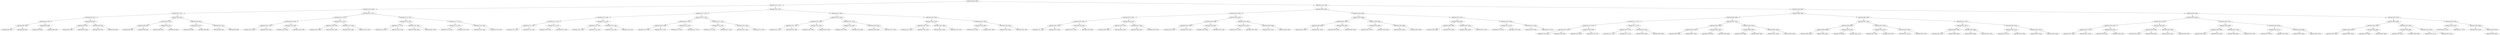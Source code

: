 digraph G{
252144668 [label="Node{data=[1690, 1690]}"]
252144668 -> 34796272
34796272 [label="Node{data=[1131, 1131]}"]
34796272 -> 640126402
640126402 [label="Node{data=[1029, 1029]}"]
640126402 -> 1471822551
1471822551 [label="Node{data=[937, 937]}"]
1471822551 -> 1667881904
1667881904 [label="Node{data=[851, 851]}"]
1667881904 -> 1987653727
1987653727 [label="Node{data=[847, 847]}"]
1987653727 -> 1823140559
1823140559 [label="Node{data=[845, 845]}"]
1823140559 -> 1782585615
1782585615 [label="Node{data=[844, 844]}"]
1823140559 -> 1197079468
1197079468 [label="Node{data=[846, 846]}"]
1987653727 -> 2015219920
2015219920 [label="Node{data=[849, 849]}"]
2015219920 -> 1130017166
1130017166 [label="Node{data=[848, 848]}"]
2015219920 -> 699941003
699941003 [label="Node{data=[850, 850]}"]
1667881904 -> 557075083
557075083 [label="Node{data=[855, 855]}"]
557075083 -> 926520621
926520621 [label="Node{data=[853, 853]}"]
926520621 -> 570000517
570000517 [label="Node{data=[852, 852]}"]
926520621 -> 1244537897
1244537897 [label="Node{data=[854, 854]}"]
557075083 -> 1229807605
1229807605 [label="Node{data=[903, 903]}"]
1229807605 -> 841366284
841366284 [label="Node{data=[870, 870]}"]
1229807605 -> 1595300961
1595300961 [label="Node{data=[934, 934]}"]
1471822551 -> 1679963334
1679963334 [label="Node{data=[945, 945]}"]
1679963334 -> 1202945344
1202945344 [label="Node{data=[941, 941]}"]
1202945344 -> 1154404577
1154404577 [label="Node{data=[939, 939]}"]
1154404577 -> 701917517
701917517 [label="Node{data=[938, 938]}"]
1154404577 -> 1546120373
1546120373 [label="Node{data=[940, 940]}"]
1202945344 -> 10666764
10666764 [label="Node{data=[943, 943]}"]
10666764 -> 844710433
844710433 [label="Node{data=[942, 942]}"]
10666764 -> 677370150
677370150 [label="Node{data=[944, 944]}"]
1679963334 -> 1266600668
1266600668 [label="Node{data=[949, 949]}"]
1266600668 -> 1565706780
1565706780 [label="Node{data=[947, 947]}"]
1565706780 -> 635618269
635618269 [label="Node{data=[946, 946]}"]
1565706780 -> 1931651246
1931651246 [label="Node{data=[948, 948]}"]
1266600668 -> 1312273468
1312273468 [label="Node{data=[951, 951]}"]
1312273468 -> 100566476
100566476 [label="Node{data=[950, 950]}"]
1312273468 -> 917590661
917590661 [label="Node{data=[986, 986]}"]
640126402 -> 1345387301
1345387301 [label="Node{data=[1075, 1075]}"]
1345387301 -> 601174859
601174859 [label="Node{data=[1037, 1037]}"]
601174859 -> 1391723032
1391723032 [label="Node{data=[1033, 1033]}"]
1391723032 -> 1861044153
1861044153 [label="Node{data=[1031, 1031]}"]
1861044153 -> 970154130
970154130 [label="Node{data=[1030, 1030]}"]
1861044153 -> 857097096
857097096 [label="Node{data=[1032, 1032]}"]
1391723032 -> 1098937136
1098937136 [label="Node{data=[1035, 1035]}"]
1098937136 -> 1171534902
1171534902 [label="Node{data=[1034, 1034]}"]
1098937136 -> 1738611694
1738611694 [label="Node{data=[1036, 1036]}"]
601174859 -> 1722420881
1722420881 [label="Node{data=[1041, 1041]}"]
1722420881 -> 611448967
611448967 [label="Node{data=[1039, 1039]}"]
611448967 -> 1088425403
1088425403 [label="Node{data=[1038, 1038]}"]
611448967 -> 795934754
795934754 [label="Node{data=[1040, 1040]}"]
1722420881 -> 421092827
421092827 [label="Node{data=[1073, 1073]}"]
421092827 -> 839334847
839334847 [label="Node{data=[1048, 1048]}"]
421092827 -> 1917478289
1917478289 [label="Node{data=[1074, 1074]}"]
1345387301 -> 1436359658
1436359658 [label="Node{data=[1123, 1123]}"]
1436359658 -> 104424199
104424199 [label="Node{data=[1079, 1079]}"]
104424199 -> 233339580
233339580 [label="Node{data=[1077, 1077]}"]
233339580 -> 741339261
741339261 [label="Node{data=[1076, 1076]}"]
233339580 -> 298904665
298904665 [label="Node{data=[1078, 1078]}"]
104424199 -> 1547473983
1547473983 [label="Node{data=[1081, 1081]}"]
1547473983 -> 307177630
307177630 [label="Node{data=[1080, 1080]}"]
1547473983 -> 1093701298
1093701298 [label="Node{data=[1082, 1082]}"]
1436359658 -> 1460932841
1460932841 [label="Node{data=[1127, 1127]}"]
1460932841 -> 1873935192
1873935192 [label="Node{data=[1125, 1125]}"]
1873935192 -> 72431080
72431080 [label="Node{data=[1124, 1124]}"]
1873935192 -> 1104244430
1104244430 [label="Node{data=[1126, 1126]}"]
1460932841 -> 909491525
909491525 [label="Node{data=[1129, 1129]}"]
909491525 -> 1446968288
1446968288 [label="Node{data=[1128, 1128]}"]
909491525 -> 1531800250
1531800250 [label="Node{data=[1130, 1130]}"]
34796272 -> 295753731
295753731 [label="Node{data=[1226, 1226]}"]
295753731 -> 174362855
174362855 [label="Node{data=[1147, 1147]}"]
174362855 -> 732203952
732203952 [label="Node{data=[1139, 1139]}"]
732203952 -> 462171332
462171332 [label="Node{data=[1135, 1135]}"]
462171332 -> 217812854
217812854 [label="Node{data=[1133, 1133]}"]
217812854 -> 574014886
574014886 [label="Node{data=[1132, 1132]}"]
217812854 -> 767570779
767570779 [label="Node{data=[1134, 1134]}"]
462171332 -> 1464913963
1464913963 [label="Node{data=[1137, 1137]}"]
1464913963 -> 117466504
117466504 [label="Node{data=[1136, 1136]}"]
1464913963 -> 328178491
328178491 [label="Node{data=[1138, 1138]}"]
732203952 -> 1073293562
1073293562 [label="Node{data=[1143, 1143]}"]
1073293562 -> 1861842598
1861842598 [label="Node{data=[1141, 1141]}"]
1861842598 -> 1783718612
1783718612 [label="Node{data=[1140, 1140]}"]
1861842598 -> 90733286
90733286 [label="Node{data=[1142, 1142]}"]
1073293562 -> 1931492425
1931492425 [label="Node{data=[1145, 1145]}"]
1931492425 -> 1447635149
1447635149 [label="Node{data=[1144, 1144]}"]
1931492425 -> 938456850
938456850 [label="Node{data=[1146, 1146]}"]
174362855 -> 1897284675
1897284675 [label="Node{data=[1218, 1218]}"]
1897284675 -> 52886620
52886620 [label="Node{data=[1214, 1214]}"]
52886620 -> 481731509
481731509 [label="Node{data=[1208, 1208]}"]
481731509 -> 1454100502
1454100502 [label="Node{data=[1148, 1148]}"]
481731509 -> 358396636
358396636 [label="Node{data=[1213, 1213]}"]
52886620 -> 556562487
556562487 [label="Node{data=[1216, 1216]}"]
556562487 -> 137288876
137288876 [label="Node{data=[1215, 1215]}"]
556562487 -> 886495
886495 [label="Node{data=[1217, 1217]}"]
1897284675 -> 1891044944
1891044944 [label="Node{data=[1222, 1222]}"]
1891044944 -> 840449457
840449457 [label="Node{data=[1220, 1220]}"]
840449457 -> 1278041314
1278041314 [label="Node{data=[1219, 1219]}"]
840449457 -> 553259206
553259206 [label="Node{data=[1221, 1221]}"]
1891044944 -> 1752649479
1752649479 [label="Node{data=[1224, 1224]}"]
1752649479 -> 468783629
468783629 [label="Node{data=[1223, 1223]}"]
1752649479 -> 1025345501
1025345501 [label="Node{data=[1225, 1225]}"]
295753731 -> 1293012120
1293012120 [label="Node{data=[1392, 1392]}"]
1293012120 -> 525118794
525118794 [label="Node{data=[1363, 1363]}"]
525118794 -> 205432276
205432276 [label="Node{data=[1359, 1359]}"]
205432276 -> 1565325537
1565325537 [label="Node{data=[1357, 1357]}"]
1565325537 -> 511351516
511351516 [label="Node{data=[1227, 1227]}"]
1565325537 -> 1688621732
1688621732 [label="Node{data=[1358, 1358]}"]
205432276 -> 500124641
500124641 [label="Node{data=[1361, 1361]}"]
500124641 -> 670970697
670970697 [label="Node{data=[1360, 1360]}"]
500124641 -> 1830351120
1830351120 [label="Node{data=[1362, 1362]}"]
525118794 -> 998092133
998092133 [label="Node{data=[1367, 1367]}"]
998092133 -> 1552574888
1552574888 [label="Node{data=[1365, 1365]}"]
1552574888 -> 179858699
179858699 [label="Node{data=[1364, 1364]}"]
1552574888 -> 537042237
537042237 [label="Node{data=[1366, 1366]}"]
998092133 -> 1984043741
1984043741 [label="Node{data=[1369, 1369]}"]
1984043741 -> 2030758548
2030758548 [label="Node{data=[1368, 1368]}"]
1984043741 -> 814940299
814940299 [label="Node{data=[1370, 1370]}"]
1293012120 -> 80517329
80517329 [label="Node{data=[1458, 1458]}"]
80517329 -> 1656680039
1656680039 [label="Node{data=[1454, 1454]}"]
1656680039 -> 1288632046
1288632046 [label="Node{data=[1452, 1452]}"]
1288632046 -> 1693528228
1693528228 [label="Node{data=[1451, 1451]}"]
1288632046 -> 68892411
68892411 [label="Node{data=[1453, 1453]}"]
1656680039 -> 289615305
289615305 [label="Node{data=[1456, 1456]}"]
289615305 -> 704757897
704757897 [label="Node{data=[1455, 1455]}"]
289615305 -> 1192800637
1192800637 [label="Node{data=[1457, 1457]}"]
80517329 -> 443149195
443149195 [label="Node{data=[1462, 1462]}"]
443149195 -> 315400298
315400298 [label="Node{data=[1460, 1460]}"]
315400298 -> 913129266
913129266 [label="Node{data=[1459, 1459]}"]
315400298 -> 888992731
888992731 [label="Node{data=[1461, 1461]}"]
443149195 -> 1637643132
1637643132 [label="Node{data=[1464, 1464]}"]
1637643132 -> 379863253
379863253 [label="Node{data=[1463, 1463]}"]
1637643132 -> 1232038300
1232038300 [label="Node{data=[1465, 1465]}"]
252144668 -> 450771265
450771265 [label="Node{data=[3763, 3763]}"]
450771265 -> 408661749
408661749 [label="Node{data=[3409, 3409]}"]
408661749 -> 743307203
743307203 [label="Node{data=[3334, 3334]}"]
743307203 -> 517757023
517757023 [label="Node{data=[2470, 2470]}"]
517757023 -> 1965256436
1965256436 [label="Node{data=[2295, 2295]}"]
1965256436 -> 810175139
810175139 [label="Node{data=[2007, 2007]}"]
810175139 -> 1945784454
1945784454 [label="Node{data=[1726, 1726]}"]
810175139 -> 261677062
261677062 [label="Node{data=[2075, 2075]}"]
1965256436 -> 1638038479
1638038479 [label="Node{data=[2308, 2308]}"]
1638038479 -> 64961034
64961034 [label="Node{data=[2307, 2307]}"]
1638038479 -> 570434711
570434711 [label="Node{data=[2309, 2309]}"]
517757023 -> 1783658497
1783658497 [label="Node{data=[3216, 3216]}"]
1783658497 -> 408816263
408816263 [label="Node{data=[2531, 2531]}"]
408816263 -> 1655401708
1655401708 [label="Node{data=[2499, 2499]}"]
408816263 -> 1093454002
1093454002 [label="Node{data=[3184, 3184]}"]
1783658497 -> 676667622
676667622 [label="Node{data=[3332, 3332]}"]
676667622 -> 1085738329
1085738329 [label="Node{data=[3220, 3220]}"]
676667622 -> 2042807727
2042807727 [label="Node{data=[3333, 3333]}"]
743307203 -> 1586293629
1586293629 [label="Node{data=[3342, 3342]}"]
1586293629 -> 1608495706
1608495706 [label="Node{data=[3338, 3338]}"]
1608495706 -> 670740797
670740797 [label="Node{data=[3336, 3336]}"]
670740797 -> 1224402896
1224402896 [label="Node{data=[3335, 3335]}"]
670740797 -> 1905535665
1905535665 [label="Node{data=[3337, 3337]}"]
1608495706 -> 1408961467
1408961467 [label="Node{data=[3340, 3340]}"]
1408961467 -> 561654688
561654688 [label="Node{data=[3339, 3339]}"]
1408961467 -> 1050778680
1050778680 [label="Node{data=[3341, 3341]}"]
1586293629 -> 1857087743
1857087743 [label="Node{data=[3346, 3346]}"]
1857087743 -> 1704824897
1704824897 [label="Node{data=[3344, 3344]}"]
1704824897 -> 365592697
365592697 [label="Node{data=[3343, 3343]}"]
1704824897 -> 658017956
658017956 [label="Node{data=[3345, 3345]}"]
1857087743 -> 1311141292
1311141292 [label="Node{data=[3348, 3348]}"]
1311141292 -> 1194390449
1194390449 [label="Node{data=[3347, 3347]}"]
1311141292 -> 104360550
104360550 [label="Node{data=[3385, 3385]}"]
408661749 -> 1704364459
1704364459 [label="Node{data=[3664, 3664]}"]
1704364459 -> 404804536
404804536 [label="Node{data=[3656, 3656]}"]
404804536 -> 1489831542
1489831542 [label="Node{data=[3652, 3652]}"]
1489831542 -> 493042771
493042771 [label="Node{data=[3580, 3580]}"]
493042771 -> 1290347909
1290347909 [label="Node{data=[3450, 3450]}"]
493042771 -> 1380618931
1380618931 [label="Node{data=[3651, 3651]}"]
1489831542 -> 1652867130
1652867130 [label="Node{data=[3654, 3654]}"]
1652867130 -> 1719794077
1719794077 [label="Node{data=[3653, 3653]}"]
1652867130 -> 1673608645
1673608645 [label="Node{data=[3655, 3655]}"]
404804536 -> 1704522756
1704522756 [label="Node{data=[3660, 3660]}"]
1704522756 -> 567897501
567897501 [label="Node{data=[3658, 3658]}"]
567897501 -> 1224549674
1224549674 [label="Node{data=[3657, 3657]}"]
567897501 -> 574097125
574097125 [label="Node{data=[3659, 3659]}"]
1704522756 -> 10677874
10677874 [label="Node{data=[3662, 3662]}"]
10677874 -> 1786629758
1786629758 [label="Node{data=[3661, 3661]}"]
10677874 -> 1267233390
1267233390 [label="Node{data=[3663, 3663]}"]
1704364459 -> 694504148
694504148 [label="Node{data=[3672, 3672]}"]
694504148 -> 1042538740
1042538740 [label="Node{data=[3668, 3668]}"]
1042538740 -> 975816560
975816560 [label="Node{data=[3666, 3666]}"]
975816560 -> 851102041
851102041 [label="Node{data=[3665, 3665]}"]
975816560 -> 831133232
831133232 [label="Node{data=[3667, 3667]}"]
1042538740 -> 269448373
269448373 [label="Node{data=[3670, 3670]}"]
269448373 -> 1693004675
1693004675 [label="Node{data=[3669, 3669]}"]
269448373 -> 16633414
16633414 [label="Node{data=[3671, 3671]}"]
694504148 -> 1638364159
1638364159 [label="Node{data=[3759, 3759]}"]
1638364159 -> 182852002
182852002 [label="Node{data=[3701, 3701]}"]
182852002 -> 666781270
666781270 [label="Node{data=[3673, 3673]}"]
182852002 -> 1230975769
1230975769 [label="Node{data=[3758, 3758]}"]
1638364159 -> 331188550
331188550 [label="Node{data=[3761, 3761]}"]
331188550 -> 699185562
699185562 [label="Node{data=[3760, 3760]}"]
331188550 -> 2096485903
2096485903 [label="Node{data=[3762, 3762]}"]
450771265 -> 1283646835
1283646835 [label="Node{data=[4019, 4019]}"]
1283646835 -> 856338972
856338972 [label="Node{data=[3864, 3864]}"]
856338972 -> 2141629838
2141629838 [label="Node{data=[3839, 3839]}"]
2141629838 -> 758204891
758204891 [label="Node{data=[3771, 3771]}"]
758204891 -> 1984137331
1984137331 [label="Node{data=[3767, 3767]}"]
1984137331 -> 272584437
272584437 [label="Node{data=[3765, 3765]}"]
272584437 -> 1522486177
1522486177 [label="Node{data=[3764, 3764]}"]
272584437 -> 2112339644
2112339644 [label="Node{data=[3766, 3766]}"]
1984137331 -> 395161955
395161955 [label="Node{data=[3769, 3769]}"]
395161955 -> 2108624257
2108624257 [label="Node{data=[3768, 3768]}"]
395161955 -> 1567470550
1567470550 [label="Node{data=[3770, 3770]}"]
758204891 -> 499115161
499115161 [label="Node{data=[3775, 3775]}"]
499115161 -> 1732462820
1732462820 [label="Node{data=[3773, 3773]}"]
1732462820 -> 1644532360
1644532360 [label="Node{data=[3772, 3772]}"]
1732462820 -> 1380347421
1380347421 [label="Node{data=[3774, 3774]}"]
499115161 -> 809485280
809485280 [label="Node{data=[3837, 3837]}"]
809485280 -> 1304865131
1304865131 [label="Node{data=[3788, 3788]}"]
809485280 -> 52032393
52032393 [label="Node{data=[3838, 3838]}"]
2141629838 -> 1657688945
1657688945 [label="Node{data=[3847, 3847]}"]
1657688945 -> 740342795
740342795 [label="Node{data=[3843, 3843]}"]
740342795 -> 1414911253
1414911253 [label="Node{data=[3841, 3841]}"]
1414911253 -> 412934573
412934573 [label="Node{data=[3840, 3840]}"]
1414911253 -> 148466708
148466708 [label="Node{data=[3842, 3842]}"]
740342795 -> 565201376
565201376 [label="Node{data=[3845, 3845]}"]
565201376 -> 1538776510
1538776510 [label="Node{data=[3844, 3844]}"]
565201376 -> 618254060
618254060 [label="Node{data=[3846, 3846]}"]
1657688945 -> 1738780591
1738780591 [label="Node{data=[3851, 3851]}"]
1738780591 -> 1149179378
1149179378 [label="Node{data=[3849, 3849]}"]
1149179378 -> 566258414
566258414 [label="Node{data=[3848, 3848]}"]
1149179378 -> 1258585748
1258585748 [label="Node{data=[3850, 3850]}"]
1738780591 -> 832597644
832597644 [label="Node{data=[3853, 3853]}"]
832597644 -> 231484879
231484879 [label="Node{data=[3852, 3852]}"]
832597644 -> 804888962
804888962 [label="Node{data=[3854, 3854]}"]
856338972 -> 1205967415
1205967415 [label="Node{data=[3880, 3880]}"]
1205967415 -> 1971800137
1971800137 [label="Node{data=[3872, 3872]}"]
1971800137 -> 424255843
424255843 [label="Node{data=[3868, 3868]}"]
424255843 -> 2078209657
2078209657 [label="Node{data=[3866, 3866]}"]
2078209657 -> 816184087
816184087 [label="Node{data=[3865, 3865]}"]
2078209657 -> 2142185546
2142185546 [label="Node{data=[3867, 3867]}"]
424255843 -> 725212261
725212261 [label="Node{data=[3870, 3870]}"]
725212261 -> 660118085
660118085 [label="Node{data=[3869, 3869]}"]
725212261 -> 951759098
951759098 [label="Node{data=[3871, 3871]}"]
1971800137 -> 1045504735
1045504735 [label="Node{data=[3876, 3876]}"]
1045504735 -> 1542327172
1542327172 [label="Node{data=[3874, 3874]}"]
1542327172 -> 939997198
939997198 [label="Node{data=[3873, 3873]}"]
1542327172 -> 1440178836
1440178836 [label="Node{data=[3875, 3875]}"]
1045504735 -> 1646781739
1646781739 [label="Node{data=[3878, 3878]}"]
1646781739 -> 1237217472
1237217472 [label="Node{data=[3877, 3877]}"]
1646781739 -> 1215887025
1215887025 [label="Node{data=[3879, 3879]}"]
1205967415 -> 651558632
651558632 [label="Node{data=[4011, 4011]}"]
651558632 -> 2072398244
2072398244 [label="Node{data=[4007, 4007]}"]
2072398244 -> 1090784868
1090784868 [label="Node{data=[3882, 3882]}"]
1090784868 -> 1313252747
1313252747 [label="Node{data=[3881, 3881]}"]
1090784868 -> 1206726677
1206726677 [label="Node{data=[3886, 3886]}"]
2072398244 -> 242190885
242190885 [label="Node{data=[4009, 4009]}"]
242190885 -> 1878639266
1878639266 [label="Node{data=[4008, 4008]}"]
242190885 -> 350771243
350771243 [label="Node{data=[4010, 4010]}"]
651558632 -> 975941435
975941435 [label="Node{data=[4015, 4015]}"]
975941435 -> 1223107833
1223107833 [label="Node{data=[4013, 4013]}"]
1223107833 -> 1772753813
1772753813 [label="Node{data=[4012, 4012]}"]
1223107833 -> 1070933899
1070933899 [label="Node{data=[4014, 4014]}"]
975941435 -> 1482691901
1482691901 [label="Node{data=[4017, 4017]}"]
1482691901 -> 701575716
701575716 [label="Node{data=[4016, 4016]}"]
1482691901 -> 274643504
274643504 [label="Node{data=[4018, 4018]}"]
1283646835 -> 111230671
111230671 [label="Node{data=[5658, 5658]}"]
111230671 -> 1580210907
1580210907 [label="Node{data=[5064, 5064]}"]
1580210907 -> 2127581995
2127581995 [label="Node{data=[4118, 4118]}"]
2127581995 -> 456845819
456845819 [label="Node{data=[4023, 4023]}"]
456845819 -> 350419733
350419733 [label="Node{data=[4021, 4021]}"]
350419733 -> 1247464848
1247464848 [label="Node{data=[4020, 4020]}"]
350419733 -> 921671419
921671419 [label="Node{data=[4022, 4022]}"]
456845819 -> 2052510956
2052510956 [label="Node{data=[4078, 4078]}"]
2052510956 -> 2045747936
2045747936 [label="Node{data=[4052, 4052]}"]
2052510956 -> 1707464192
1707464192 [label="Node{data=[4106, 4106]}"]
2127581995 -> 802671629
802671629 [label="Node{data=[5060, 5060]}"]
802671629 -> 1667927215
1667927215 [label="Node{data=[5056, 5056]}"]
1667927215 -> 1737939584
1737939584 [label="Node{data=[4912, 4912]}"]
1667927215 -> 749237668
749237668 [label="Node{data=[5059, 5059]}"]
802671629 -> 1032741784
1032741784 [label="Node{data=[5062, 5062]}"]
1032741784 -> 179736434
179736434 [label="Node{data=[5061, 5061]}"]
1032741784 -> 1529153150
1529153150 [label="Node{data=[5063, 5063]}"]
1580210907 -> 877616619
877616619 [label="Node{data=[5497, 5497]}"]
877616619 -> 2048092761
2048092761 [label="Node{data=[5068, 5068]}"]
2048092761 -> 1155573622
1155573622 [label="Node{data=[5066, 5066]}"]
1155573622 -> 931487586
931487586 [label="Node{data=[5065, 5065]}"]
1155573622 -> 2037116028
2037116028 [label="Node{data=[5067, 5067]}"]
2048092761 -> 407572650
407572650 [label="Node{data=[5312, 5312]}"]
407572650 -> 1498533826
1498533826 [label="Node{data=[5069, 5069]}"]
407572650 -> 1152579013
1152579013 [label="Node{data=[5355, 5355]}"]
877616619 -> 1646061859
1646061859 [label="Node{data=[5654, 5654]}"]
1646061859 -> 571632522
571632522 [label="Node{data=[5627, 5627]}"]
571632522 -> 1978306517
1978306517 [label="Node{data=[5567, 5567]}"]
571632522 -> 648364144
648364144 [label="Node{data=[5653, 5653]}"]
1646061859 -> 594927734
594927734 [label="Node{data=[5656, 5656]}"]
594927734 -> 302678441
302678441 [label="Node{data=[5655, 5655]}"]
594927734 -> 868163610
868163610 [label="Node{data=[5657, 5657]}"]
111230671 -> 1058361565
1058361565 [label="Node{data=[5674, 5674]}"]
1058361565 -> 862937369
862937369 [label="Node{data=[5666, 5666]}"]
862937369 -> 1974384916
1974384916 [label="Node{data=[5662, 5662]}"]
1974384916 -> 1062991947
1062991947 [label="Node{data=[5660, 5660]}"]
1062991947 -> 719180997
719180997 [label="Node{data=[5659, 5659]}"]
1062991947 -> 1651646254
1651646254 [label="Node{data=[5661, 5661]}"]
1974384916 -> 1645509741
1645509741 [label="Node{data=[5664, 5664]}"]
1645509741 -> 40720836
40720836 [label="Node{data=[5663, 5663]}"]
1645509741 -> 1188224688
1188224688 [label="Node{data=[5665, 5665]}"]
862937369 -> 875242027
875242027 [label="Node{data=[5670, 5670]}"]
875242027 -> 1973278679
1973278679 [label="Node{data=[5668, 5668]}"]
1973278679 -> 492180441
492180441 [label="Node{data=[5667, 5667]}"]
1973278679 -> 1294039453
1294039453 [label="Node{data=[5669, 5669]}"]
875242027 -> 553001064
553001064 [label="Node{data=[5672, 5672]}"]
553001064 -> 1003382990
1003382990 [label="Node{data=[5671, 5671]}"]
553001064 -> 371948725
371948725 [label="Node{data=[5673, 5673]}"]
1058361565 -> 1342177916
1342177916 [label="Node{data=[5678, 5678]}"]
1342177916 -> 1097108852
1097108852 [label="Node{data=[5676, 5676]}"]
1097108852 -> 161748366
161748366 [label="Node{data=[5675, 5675]}"]
1097108852 -> 1143410395
1143410395 [label="Node{data=[5677, 5677]}"]
1342177916 -> 350549953
350549953 [label="Node{data=[5680, 5680]}"]
350549953 -> 1905182468
1905182468 [label="Node{data=[5679, 5679]}"]
350549953 -> 1487910110
1487910110 [label="Node{data=[5681, 5681]}"]
1487910110 -> 612509894
612509894 [label="Node{data=[5682, 5682]}"]
}